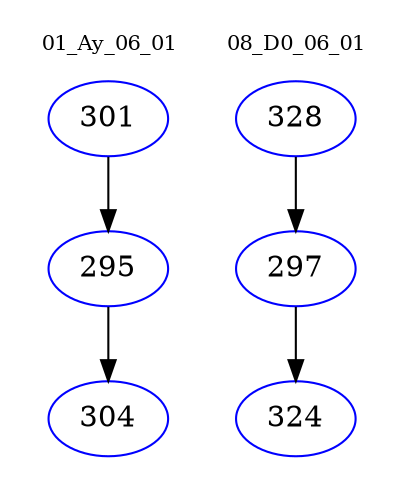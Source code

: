 digraph{
subgraph cluster_0 {
color = white
label = "01_Ay_06_01";
fontsize=10;
T0_301 [label="301", color="blue"]
T0_301 -> T0_295 [color="black"]
T0_295 [label="295", color="blue"]
T0_295 -> T0_304 [color="black"]
T0_304 [label="304", color="blue"]
}
subgraph cluster_1 {
color = white
label = "08_D0_06_01";
fontsize=10;
T1_328 [label="328", color="blue"]
T1_328 -> T1_297 [color="black"]
T1_297 [label="297", color="blue"]
T1_297 -> T1_324 [color="black"]
T1_324 [label="324", color="blue"]
}
}
